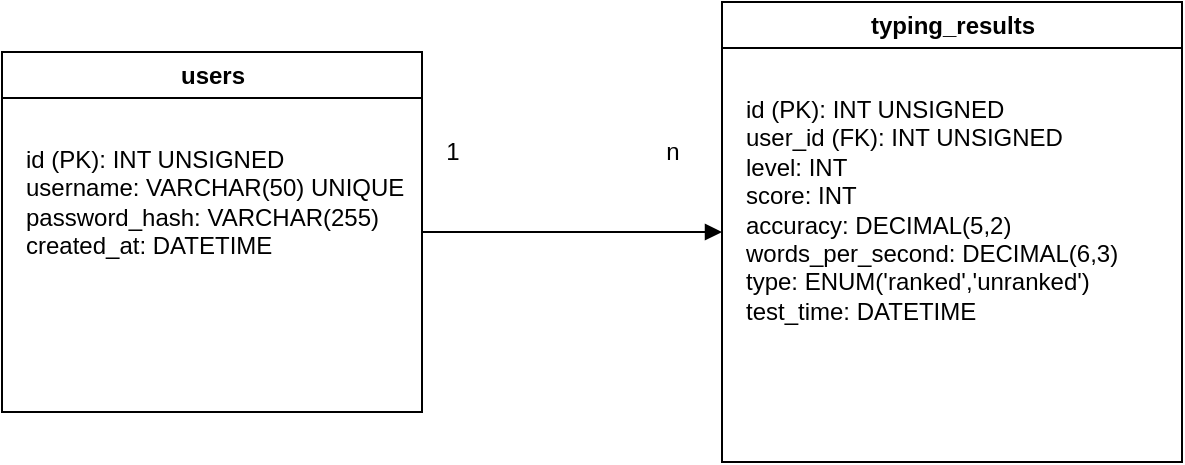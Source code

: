 <mxfile version="27.1.1">
  <diagram name="Entity Relationship Diagram" id="k3qnj9bO6XWQnK3D4ov2">
    <mxGraphModel dx="786" dy="451" grid="1" gridSize="10" guides="1" tooltips="1" connect="1" arrows="1" fold="1" page="1" pageScale="1" pageWidth="827" pageHeight="1169" math="0" shadow="0">
      <root>
        <mxCell id="0" />
        <mxCell id="1" parent="0" />
        <mxCell id="2" value="users" style="swimlane;html=1;" parent="1" vertex="1">
          <mxGeometry x="80" y="130" width="210" height="180" as="geometry" />
        </mxCell>
        <mxCell id="3" value="id (PK): INT UNSIGNED&#xa;username: VARCHAR(50) UNIQUE&#xa;password_hash: VARCHAR(255)&#xa;created_at: DATETIME" style="text;html=1;align=left;verticalAlign=top;spacingLeft=10;spacingTop=10;" parent="2" vertex="1">
          <mxGeometry y="30" width="210" height="150" as="geometry" />
        </mxCell>
        <mxCell id="4" value="typing_results" style="swimlane;html=1;" parent="1" vertex="1">
          <mxGeometry x="440" y="105" width="230" height="230" as="geometry" />
        </mxCell>
        <mxCell id="5" value="id (PK): INT UNSIGNED&#xa;user_id (FK): INT UNSIGNED&#xa;level: INT&#xa;score: INT&#xa;accuracy: DECIMAL(5,2)&#xa;words_per_second: DECIMAL(6,3)&#xa;type: ENUM(&#39;ranked&#39;,&#39;unranked&#39;)&#xa;test_time: DATETIME" style="text;html=1;align=left;verticalAlign=top;spacingLeft=10;spacingTop=10;" parent="4" vertex="1">
          <mxGeometry y="30" width="230" height="200" as="geometry" />
        </mxCell>
        <mxCell id="6" style="endArrow=block;endFill=1;html=1;" parent="1" source="2" target="4" edge="1">
          <mxGeometry relative="1" as="geometry">
            <mxPoint x="350" y="180" as="targetPoint" />
          </mxGeometry>
        </mxCell>
        <mxCell id="7" value="1&amp;nbsp; &amp;nbsp; &amp;nbsp; &amp;nbsp; &amp;nbsp; &amp;nbsp; &amp;nbsp; &amp;nbsp; &amp;nbsp; &amp;nbsp; &amp;nbsp; &amp;nbsp; &amp;nbsp; &amp;nbsp; &amp;nbsp; &amp;nbsp;n" style="text;html=1;align=center;verticalAlign=middle;" parent="1" vertex="1">
          <mxGeometry x="280" y="170" width="160" height="20" as="geometry" />
        </mxCell>
      </root>
    </mxGraphModel>
  </diagram>
</mxfile>
